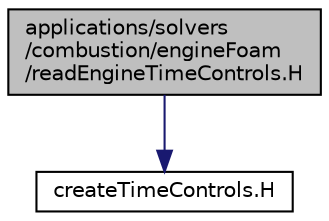 digraph "applications/solvers/combustion/engineFoam/readEngineTimeControls.H"
{
  bgcolor="transparent";
  edge [fontname="Helvetica",fontsize="10",labelfontname="Helvetica",labelfontsize="10"];
  node [fontname="Helvetica",fontsize="10",shape=record];
  Node0 [label="applications/solvers\l/combustion/engineFoam\l/readEngineTimeControls.H",height=0.2,width=0.4,color="black", fillcolor="grey75", style="filled", fontcolor="black"];
  Node0 -> Node1 [color="midnightblue",fontsize="10",style="solid",fontname="Helvetica"];
  Node1 [label="createTimeControls.H",height=0.2,width=0.4,color="black",URL="$a01325.html",tooltip="Read the control parameters used by setDeltaT. "];
}
